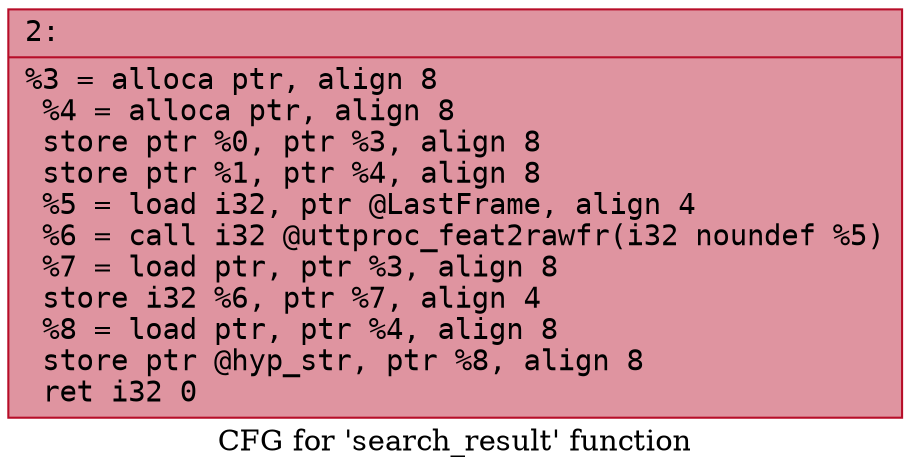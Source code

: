 digraph "CFG for 'search_result' function" {
	label="CFG for 'search_result' function";

	Node0x600002006620 [shape=record,color="#b70d28ff", style=filled, fillcolor="#b70d2870" fontname="Courier",label="{2:\l|  %3 = alloca ptr, align 8\l  %4 = alloca ptr, align 8\l  store ptr %0, ptr %3, align 8\l  store ptr %1, ptr %4, align 8\l  %5 = load i32, ptr @LastFrame, align 4\l  %6 = call i32 @uttproc_feat2rawfr(i32 noundef %5)\l  %7 = load ptr, ptr %3, align 8\l  store i32 %6, ptr %7, align 4\l  %8 = load ptr, ptr %4, align 8\l  store ptr @hyp_str, ptr %8, align 8\l  ret i32 0\l}"];
}
